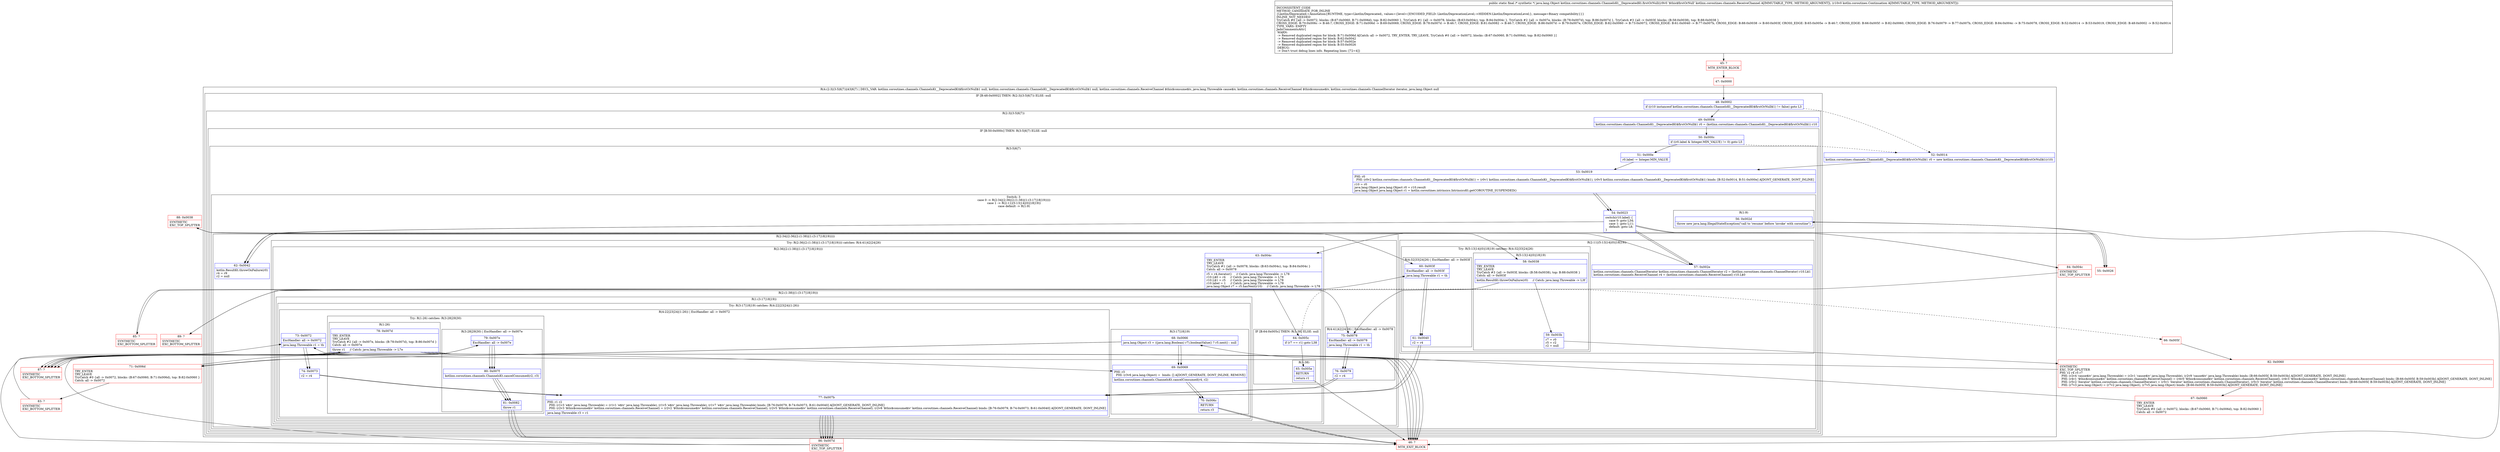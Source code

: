 digraph "CFG forkotlinx.coroutines.channels.ChannelsKt__DeprecatedKt.firstOrNull(Lkotlinx\/coroutines\/channels\/ReceiveChannel;Lkotlin\/coroutines\/Continuation;)Ljava\/lang\/Object;" {
subgraph cluster_Region_1795557947 {
label = "R(4:(2:3|(3:5|6|7))|43|6|7) | DECL_VAR: kotlinx.coroutines.channels.ChannelsKt__DeprecatedKt$firstOrNull$1 null, kotlinx.coroutines.channels.ChannelsKt__DeprecatedKt$firstOrNull$1 null, kotlinx.coroutines.channels.ReceiveChannel $this$consume$iv, java.lang.Throwable cause$iv, kotlinx.coroutines.channels.ReceiveChannel $this$consume$iv, kotlinx.coroutines.channels.ChannelIterator iterator, java.lang.Object null\l";
node [shape=record,color=blue];
subgraph cluster_IfRegion_558927683 {
label = "IF [B:48:0x0002] THEN: R(2:3|(3:5|6|7)) ELSE: null";
node [shape=record,color=blue];
Node_48 [shape=record,label="{48\:\ 0x0002|if ((r10 instanceof kotlinx.coroutines.channels.ChannelsKt__DeprecatedKt$firstOrNull$1) != false) goto L3\l}"];
subgraph cluster_Region_1468310641 {
label = "R(2:3|(3:5|6|7))";
node [shape=record,color=blue];
Node_49 [shape=record,label="{49\:\ 0x0004|kotlinx.coroutines.channels.ChannelsKt__DeprecatedKt$firstOrNull$1 r0 = (kotlinx.coroutines.channels.ChannelsKt__DeprecatedKt$firstOrNull$1) r10\l}"];
subgraph cluster_IfRegion_297005685 {
label = "IF [B:50:0x000c] THEN: R(3:5|6|7) ELSE: null";
node [shape=record,color=blue];
Node_50 [shape=record,label="{50\:\ 0x000c|if ((r0.label & Integer.MIN_VALUE) != 0) goto L5\l}"];
subgraph cluster_Region_495604952 {
label = "R(3:5|6|7)";
node [shape=record,color=blue];
Node_51 [shape=record,label="{51\:\ 0x000e|r0.label \-= Integer.MIN_VALUE\l}"];
Node_53 [shape=record,label="{53\:\ 0x0019|PHI: r0 \l  PHI: (r0v2 kotlinx.coroutines.channels.ChannelsKt__DeprecatedKt$firstOrNull$1) = (r0v1 kotlinx.coroutines.channels.ChannelsKt__DeprecatedKt$firstOrNull$1), (r0v5 kotlinx.coroutines.channels.ChannelsKt__DeprecatedKt$firstOrNull$1) binds: [B:52:0x0014, B:51:0x000e] A[DONT_GENERATE, DONT_INLINE]\l|r10 = r0\ljava.lang.Object java.lang.Object r0 = r10.result\ljava.lang.Object java.lang.Object r1 = kotlin.coroutines.intrinsics.IntrinsicsKt.getCOROUTINE_SUSPENDED()\l}"];
subgraph cluster_SwitchRegion_1787860494 {
label = "Switch: 3
 case 0 -> R(2:34|(2:36|(2:(1:38)|(1:(3:17|18|19)))))
 case 1 -> R(2:11|(5:13|14|(0)|18|19))
 case default -> R(1:9)";
node [shape=record,color=blue];
Node_54 [shape=record,label="{54\:\ 0x0023|switch(r10.label) \{\l    case 0: goto L34;\l    case 1: goto L11;\l    default: goto L8;\l\}\l}"];
subgraph cluster_Region_1650783363 {
label = "R(2:34|(2:36|(2:(1:38)|(1:(3:17|18|19)))))";
node [shape=record,color=blue];
Node_62 [shape=record,label="{62\:\ 0x0042|kotlin.ResultKt.throwOnFailure(r0)\lr4 = r9\lr2 = null\l}"];
subgraph cluster_TryCatchRegion_902604537 {
label = "Try: R(2:36|(2:(1:38)|(1:(3:17|18|19)))) catches: R(4:41|42|24|26)";
node [shape=record,color=blue];
subgraph cluster_Region_832315061 {
label = "R(2:36|(2:(1:38)|(1:(3:17|18|19))))";
node [shape=record,color=blue];
Node_63 [shape=record,label="{63\:\ 0x004c|TRY_ENTER\lTRY_LEAVE\lTryCatch #1 \{all \-\> 0x0078, blocks: (B:63:0x004c), top: B:84:0x004c \}\lCatch: all \-\> 0x0078\l|r5 = r4.iterator()     \/\/ Catch: java.lang.Throwable \-\> L78\lr10.L$0 = r4     \/\/ Catch: java.lang.Throwable \-\> L78\lr10.L$1 = r5     \/\/ Catch: java.lang.Throwable \-\> L78\lr10.label = 1     \/\/ Catch: java.lang.Throwable \-\> L78\ljava.lang.Object r7 = r5.hasNext(r10)     \/\/ Catch: java.lang.Throwable \-\> L78\l}"];
subgraph cluster_Region_135578195 {
label = "R(2:(1:38)|(1:(3:17|18|19)))";
node [shape=record,color=blue];
subgraph cluster_IfRegion_1006939431 {
label = "IF [B:64:0x005c] THEN: R(1:38) ELSE: null";
node [shape=record,color=blue];
Node_64 [shape=record,label="{64\:\ 0x005c|if (r7 == r1) goto L38\l}"];
subgraph cluster_Region_1634524298 {
label = "R(1:38)";
node [shape=record,color=blue];
Node_65 [shape=record,label="{65\:\ 0x005e|RETURN\l|return r1\l}"];
}
}
subgraph cluster_Region_765165189 {
label = "R(1:(3:17|18|19))";
node [shape=record,color=blue];
subgraph cluster_TryCatchRegion_590680345 {
label = "Try: R(3:17|18|19) catches: R(4:22|23|24|(1:26))";
node [shape=record,color=blue];
subgraph cluster_Region_54926372 {
label = "R(3:17|18|19)";
node [shape=record,color=blue];
Node_68 [shape=record,label="{68\:\ 0x0066|java.lang.Object r3 = ((java.lang.Boolean) r7).booleanValue() ? r5.next() : null\l}"];
Node_69 [shape=record,label="{69\:\ 0x0069|PHI: r3 \l  PHI: (r3v6 java.lang.Object) =  binds: [] A[DONT_GENERATE, DONT_INLINE, REMOVE]\l|kotlinx.coroutines.channels.ChannelsKt.cancelConsumed(r4, r2)\l}"];
Node_70 [shape=record,label="{70\:\ 0x006c|RETURN\l|return r3\l}"];
}
subgraph cluster_Region_1985568222 {
label = "R(4:22|23|24|(1:26)) | ExcHandler: all \-\> 0x0072\l";
node [shape=record,color=blue];
Node_73 [shape=record,label="{73\:\ 0x0072|ExcHandler: all \-\> 0x0072\l|java.lang.Throwable r1 = th\l}"];
Node_74 [shape=record,label="{74\:\ 0x0073|r2 = r4\l}"];
Node_77 [shape=record,label="{77\:\ 0x007b|PHI: r1 r2 \l  PHI: (r1v3 'e$iv' java.lang.Throwable) = (r1v1 'e$iv' java.lang.Throwable), (r1v5 'e$iv' java.lang.Throwable), (r1v7 'e$iv' java.lang.Throwable) binds: [B:76:0x0079, B:74:0x0073, B:61:0x0040] A[DONT_GENERATE, DONT_INLINE]\l  PHI: (r2v3 '$this$consume$iv' kotlinx.coroutines.channels.ReceiveChannel) = (r2v2 '$this$consume$iv' kotlinx.coroutines.channels.ReceiveChannel), (r2v5 '$this$consume$iv' kotlinx.coroutines.channels.ReceiveChannel), (r2v8 '$this$consume$iv' kotlinx.coroutines.channels.ReceiveChannel) binds: [B:76:0x0079, B:74:0x0073, B:61:0x0040] A[DONT_GENERATE, DONT_INLINE]\l|java.lang.Throwable r3 = r1\l}"];
subgraph cluster_TryCatchRegion_1931378920 {
label = "Try: R(1:26) catches: R(3:28|29|30)";
node [shape=record,color=blue];
subgraph cluster_Region_1572258434 {
label = "R(1:26)";
node [shape=record,color=blue];
Node_78 [shape=record,label="{78\:\ 0x007d|TRY_ENTER\lTRY_LEAVE\lTryCatch #2 \{all \-\> 0x007e, blocks: (B:78:0x007d), top: B:86:0x007d \}\lCatch: all \-\> 0x007e\l|throw r1     \/\/ Catch: java.lang.Throwable \-\> L7e\l}"];
}
subgraph cluster_Region_1747104340 {
label = "R(3:28|29|30) | ExcHandler: all \-\> 0x007e\l";
node [shape=record,color=blue];
Node_79 [shape=record,label="{79\:\ 0x007e|ExcHandler: all \-\> 0x007e\l}"];
Node_80 [shape=record,label="{80\:\ 0x007f|kotlinx.coroutines.channels.ChannelsKt.cancelConsumed(r2, r3)\l}"];
Node_81 [shape=record,label="{81\:\ 0x0082|throw r1\l}"];
}
}
}
}
}
}
}
subgraph cluster_Region_619314376 {
label = "R(4:41|42|24|26) | ExcHandler: all \-\> 0x0078\l";
node [shape=record,color=blue];
Node_75 [shape=record,label="{75\:\ 0x0078|ExcHandler: all \-\> 0x0078\l|java.lang.Throwable r1 = th\l}"];
Node_76 [shape=record,label="{76\:\ 0x0079|r2 = r4\l}"];
Node_77 [shape=record,label="{77\:\ 0x007b|PHI: r1 r2 \l  PHI: (r1v3 'e$iv' java.lang.Throwable) = (r1v1 'e$iv' java.lang.Throwable), (r1v5 'e$iv' java.lang.Throwable), (r1v7 'e$iv' java.lang.Throwable) binds: [B:76:0x0079, B:74:0x0073, B:61:0x0040] A[DONT_GENERATE, DONT_INLINE]\l  PHI: (r2v3 '$this$consume$iv' kotlinx.coroutines.channels.ReceiveChannel) = (r2v2 '$this$consume$iv' kotlinx.coroutines.channels.ReceiveChannel), (r2v5 '$this$consume$iv' kotlinx.coroutines.channels.ReceiveChannel), (r2v8 '$this$consume$iv' kotlinx.coroutines.channels.ReceiveChannel) binds: [B:76:0x0079, B:74:0x0073, B:61:0x0040] A[DONT_GENERATE, DONT_INLINE]\l|java.lang.Throwable r3 = r1\l}"];
Node_78 [shape=record,label="{78\:\ 0x007d|TRY_ENTER\lTRY_LEAVE\lTryCatch #2 \{all \-\> 0x007e, blocks: (B:78:0x007d), top: B:86:0x007d \}\lCatch: all \-\> 0x007e\l|throw r1     \/\/ Catch: java.lang.Throwable \-\> L7e\l}"];
}
}
}
subgraph cluster_Region_1128895451 {
label = "R(2:11|(5:13|14|(0)|18|19))";
node [shape=record,color=blue];
Node_57 [shape=record,label="{57\:\ 0x002e|kotlinx.coroutines.channels.ChannelIterator kotlinx.coroutines.channels.ChannelIterator r2 = (kotlinx.coroutines.channels.ChannelIterator) r10.L$1\lkotlinx.coroutines.channels.ReceiveChannel r4 = (kotlinx.coroutines.channels.ReceiveChannel) r10.L$0\l}"];
subgraph cluster_TryCatchRegion_732950759 {
label = "Try: R(5:13|14|(0)|18|19) catches: R(4:32|33|24|26)";
node [shape=record,color=blue];
subgraph cluster_Region_870066124 {
label = "R(5:13|14|(0)|18|19)";
node [shape=record,color=blue];
Node_58 [shape=record,label="{58\:\ 0x0038|TRY_ENTER\lTRY_LEAVE\lTryCatch #3 \{all \-\> 0x003f, blocks: (B:58:0x0038), top: B:88:0x0038 \}\lCatch: all \-\> 0x003f\l|kotlin.ResultKt.throwOnFailure(r0)     \/\/ Catch: java.lang.Throwable \-\> L3f\l}"];
Node_59 [shape=record,label="{59\:\ 0x003b|r7 = r0\lr5 = r2\lr2 = null\l}"];
subgraph cluster_IfRegion_1062016575 {
label = "IF [B:68:0x0066] THEN: R(0) ELSE: null";
node [shape=record,color=blue];
Node_68 [shape=record,label="{68\:\ 0x0066|java.lang.Object r3 = ((java.lang.Boolean) r7).booleanValue() ? r5.next() : null\l}"];
subgraph cluster_Region_546935122 {
label = "R(0)";
node [shape=record,color=blue];
}
}
Node_69 [shape=record,label="{69\:\ 0x0069|PHI: r3 \l  PHI: (r3v6 java.lang.Object) =  binds: [] A[DONT_GENERATE, DONT_INLINE, REMOVE]\l|kotlinx.coroutines.channels.ChannelsKt.cancelConsumed(r4, r2)\l}"];
Node_70 [shape=record,label="{70\:\ 0x006c|RETURN\l|return r3\l}"];
}
subgraph cluster_Region_1873652647 {
label = "R(4:32|33|24|26) | ExcHandler: all \-\> 0x003f\l";
node [shape=record,color=blue];
Node_60 [shape=record,label="{60\:\ 0x003f|ExcHandler: all \-\> 0x003f\l|java.lang.Throwable r1 = th\l}"];
Node_61 [shape=record,label="{61\:\ 0x0040|r2 = r4\l}"];
Node_77 [shape=record,label="{77\:\ 0x007b|PHI: r1 r2 \l  PHI: (r1v3 'e$iv' java.lang.Throwable) = (r1v1 'e$iv' java.lang.Throwable), (r1v5 'e$iv' java.lang.Throwable), (r1v7 'e$iv' java.lang.Throwable) binds: [B:76:0x0079, B:74:0x0073, B:61:0x0040] A[DONT_GENERATE, DONT_INLINE]\l  PHI: (r2v3 '$this$consume$iv' kotlinx.coroutines.channels.ReceiveChannel) = (r2v2 '$this$consume$iv' kotlinx.coroutines.channels.ReceiveChannel), (r2v5 '$this$consume$iv' kotlinx.coroutines.channels.ReceiveChannel), (r2v8 '$this$consume$iv' kotlinx.coroutines.channels.ReceiveChannel) binds: [B:76:0x0079, B:74:0x0073, B:61:0x0040] A[DONT_GENERATE, DONT_INLINE]\l|java.lang.Throwable r3 = r1\l}"];
Node_78 [shape=record,label="{78\:\ 0x007d|TRY_ENTER\lTRY_LEAVE\lTryCatch #2 \{all \-\> 0x007e, blocks: (B:78:0x007d), top: B:86:0x007d \}\lCatch: all \-\> 0x007e\l|throw r1     \/\/ Catch: java.lang.Throwable \-\> L7e\l}"];
}
}
}
subgraph cluster_Region_663182441 {
label = "R(1:9)";
node [shape=record,color=blue];
Node_56 [shape=record,label="{56\:\ 0x002d|throw new java.lang.IllegalStateException(\"call to 'resume' before 'invoke' with coroutine\")\l}"];
}
}
}
}
}
}
Node_52 [shape=record,label="{52\:\ 0x0014|kotlinx.coroutines.channels.ChannelsKt__DeprecatedKt$firstOrNull$1 r0 = new kotlinx.coroutines.channels.ChannelsKt__DeprecatedKt$firstOrNull$1(r10)\l}"];
Node_53 [shape=record,label="{53\:\ 0x0019|PHI: r0 \l  PHI: (r0v2 kotlinx.coroutines.channels.ChannelsKt__DeprecatedKt$firstOrNull$1) = (r0v1 kotlinx.coroutines.channels.ChannelsKt__DeprecatedKt$firstOrNull$1), (r0v5 kotlinx.coroutines.channels.ChannelsKt__DeprecatedKt$firstOrNull$1) binds: [B:52:0x0014, B:51:0x000e] A[DONT_GENERATE, DONT_INLINE]\l|r10 = r0\ljava.lang.Object java.lang.Object r0 = r10.result\ljava.lang.Object java.lang.Object r1 = kotlin.coroutines.intrinsics.IntrinsicsKt.getCOROUTINE_SUSPENDED()\l}"];
subgraph cluster_SwitchRegion_212476926 {
label = "Switch: 0";
node [shape=record,color=blue];
Node_54 [shape=record,label="{54\:\ 0x0023|switch(r10.label) \{\l    case 0: goto L34;\l    case 1: goto L11;\l    default: goto L8;\l\}\l}"];
}
}
subgraph cluster_Region_1873652647 {
label = "R(4:32|33|24|26) | ExcHandler: all \-\> 0x003f\l";
node [shape=record,color=blue];
Node_60 [shape=record,label="{60\:\ 0x003f|ExcHandler: all \-\> 0x003f\l|java.lang.Throwable r1 = th\l}"];
Node_61 [shape=record,label="{61\:\ 0x0040|r2 = r4\l}"];
Node_77 [shape=record,label="{77\:\ 0x007b|PHI: r1 r2 \l  PHI: (r1v3 'e$iv' java.lang.Throwable) = (r1v1 'e$iv' java.lang.Throwable), (r1v5 'e$iv' java.lang.Throwable), (r1v7 'e$iv' java.lang.Throwable) binds: [B:76:0x0079, B:74:0x0073, B:61:0x0040] A[DONT_GENERATE, DONT_INLINE]\l  PHI: (r2v3 '$this$consume$iv' kotlinx.coroutines.channels.ReceiveChannel) = (r2v2 '$this$consume$iv' kotlinx.coroutines.channels.ReceiveChannel), (r2v5 '$this$consume$iv' kotlinx.coroutines.channels.ReceiveChannel), (r2v8 '$this$consume$iv' kotlinx.coroutines.channels.ReceiveChannel) binds: [B:76:0x0079, B:74:0x0073, B:61:0x0040] A[DONT_GENERATE, DONT_INLINE]\l|java.lang.Throwable r3 = r1\l}"];
Node_78 [shape=record,label="{78\:\ 0x007d|TRY_ENTER\lTRY_LEAVE\lTryCatch #2 \{all \-\> 0x007e, blocks: (B:78:0x007d), top: B:86:0x007d \}\lCatch: all \-\> 0x007e\l|throw r1     \/\/ Catch: java.lang.Throwable \-\> L7e\l}"];
}
subgraph cluster_Region_619314376 {
label = "R(4:41|42|24|26) | ExcHandler: all \-\> 0x0078\l";
node [shape=record,color=blue];
Node_75 [shape=record,label="{75\:\ 0x0078|ExcHandler: all \-\> 0x0078\l|java.lang.Throwable r1 = th\l}"];
Node_76 [shape=record,label="{76\:\ 0x0079|r2 = r4\l}"];
Node_77 [shape=record,label="{77\:\ 0x007b|PHI: r1 r2 \l  PHI: (r1v3 'e$iv' java.lang.Throwable) = (r1v1 'e$iv' java.lang.Throwable), (r1v5 'e$iv' java.lang.Throwable), (r1v7 'e$iv' java.lang.Throwable) binds: [B:76:0x0079, B:74:0x0073, B:61:0x0040] A[DONT_GENERATE, DONT_INLINE]\l  PHI: (r2v3 '$this$consume$iv' kotlinx.coroutines.channels.ReceiveChannel) = (r2v2 '$this$consume$iv' kotlinx.coroutines.channels.ReceiveChannel), (r2v5 '$this$consume$iv' kotlinx.coroutines.channels.ReceiveChannel), (r2v8 '$this$consume$iv' kotlinx.coroutines.channels.ReceiveChannel) binds: [B:76:0x0079, B:74:0x0073, B:61:0x0040] A[DONT_GENERATE, DONT_INLINE]\l|java.lang.Throwable r3 = r1\l}"];
Node_78 [shape=record,label="{78\:\ 0x007d|TRY_ENTER\lTRY_LEAVE\lTryCatch #2 \{all \-\> 0x007e, blocks: (B:78:0x007d), top: B:86:0x007d \}\lCatch: all \-\> 0x007e\l|throw r1     \/\/ Catch: java.lang.Throwable \-\> L7e\l}"];
}
subgraph cluster_Region_1985568222 {
label = "R(4:22|23|24|(1:26)) | ExcHandler: all \-\> 0x0072\l";
node [shape=record,color=blue];
Node_73 [shape=record,label="{73\:\ 0x0072|ExcHandler: all \-\> 0x0072\l|java.lang.Throwable r1 = th\l}"];
Node_74 [shape=record,label="{74\:\ 0x0073|r2 = r4\l}"];
Node_77 [shape=record,label="{77\:\ 0x007b|PHI: r1 r2 \l  PHI: (r1v3 'e$iv' java.lang.Throwable) = (r1v1 'e$iv' java.lang.Throwable), (r1v5 'e$iv' java.lang.Throwable), (r1v7 'e$iv' java.lang.Throwable) binds: [B:76:0x0079, B:74:0x0073, B:61:0x0040] A[DONT_GENERATE, DONT_INLINE]\l  PHI: (r2v3 '$this$consume$iv' kotlinx.coroutines.channels.ReceiveChannel) = (r2v2 '$this$consume$iv' kotlinx.coroutines.channels.ReceiveChannel), (r2v5 '$this$consume$iv' kotlinx.coroutines.channels.ReceiveChannel), (r2v8 '$this$consume$iv' kotlinx.coroutines.channels.ReceiveChannel) binds: [B:76:0x0079, B:74:0x0073, B:61:0x0040] A[DONT_GENERATE, DONT_INLINE]\l|java.lang.Throwable r3 = r1\l}"];
subgraph cluster_TryCatchRegion_1931378920 {
label = "Try: R(1:26) catches: R(3:28|29|30)";
node [shape=record,color=blue];
subgraph cluster_Region_1572258434 {
label = "R(1:26)";
node [shape=record,color=blue];
Node_78 [shape=record,label="{78\:\ 0x007d|TRY_ENTER\lTRY_LEAVE\lTryCatch #2 \{all \-\> 0x007e, blocks: (B:78:0x007d), top: B:86:0x007d \}\lCatch: all \-\> 0x007e\l|throw r1     \/\/ Catch: java.lang.Throwable \-\> L7e\l}"];
}
subgraph cluster_Region_1747104340 {
label = "R(3:28|29|30) | ExcHandler: all \-\> 0x007e\l";
node [shape=record,color=blue];
Node_79 [shape=record,label="{79\:\ 0x007e|ExcHandler: all \-\> 0x007e\l}"];
Node_80 [shape=record,label="{80\:\ 0x007f|kotlinx.coroutines.channels.ChannelsKt.cancelConsumed(r2, r3)\l}"];
Node_81 [shape=record,label="{81\:\ 0x0082|throw r1\l}"];
}
}
}
subgraph cluster_Region_1747104340 {
label = "R(3:28|29|30) | ExcHandler: all \-\> 0x007e\l";
node [shape=record,color=blue];
Node_79 [shape=record,label="{79\:\ 0x007e|ExcHandler: all \-\> 0x007e\l}"];
Node_80 [shape=record,label="{80\:\ 0x007f|kotlinx.coroutines.channels.ChannelsKt.cancelConsumed(r2, r3)\l}"];
Node_81 [shape=record,label="{81\:\ 0x0082|throw r1\l}"];
}
Node_45 [shape=record,color=red,label="{45\:\ ?|MTH_ENTER_BLOCK\l}"];
Node_47 [shape=record,color=red,label="{47\:\ 0x0000}"];
Node_55 [shape=record,color=red,label="{55\:\ 0x0026}"];
Node_46 [shape=record,color=red,label="{46\:\ ?|MTH_EXIT_BLOCK\l}"];
Node_88 [shape=record,color=red,label="{88\:\ 0x0038|SYNTHETIC\lEXC_TOP_SPLITTER\l}"];
Node_82 [shape=record,color=red,label="{82\:\ 0x0060|SYNTHETIC\lEXC_TOP_SPLITTER\lPHI: r2 r4 r5 r7 \l  PHI: (r2v4 'cause$iv' java.lang.Throwable) = (r2v1 'cause$iv' java.lang.Throwable), (r2v9 'cause$iv' java.lang.Throwable) binds: [B:66:0x005f, B:59:0x003b] A[DONT_GENERATE, DONT_INLINE]\l  PHI: (r4v1 '$this$consume$iv' kotlinx.coroutines.channels.ReceiveChannel) = (r4v0 '$this$consume$iv' kotlinx.coroutines.channels.ReceiveChannel), (r4v3 '$this$consume$iv' kotlinx.coroutines.channels.ReceiveChannel) binds: [B:66:0x005f, B:59:0x003b] A[DONT_GENERATE, DONT_INLINE]\l  PHI: (r5v2 'iterator' kotlinx.coroutines.channels.ChannelIterator) = (r5v1 'iterator' kotlinx.coroutines.channels.ChannelIterator), (r5v3 'iterator' kotlinx.coroutines.channels.ChannelIterator) binds: [B:66:0x005f, B:59:0x003b] A[DONT_GENERATE, DONT_INLINE]\l  PHI: (r7v3 java.lang.Object) = (r7v2 java.lang.Object), (r7v5 java.lang.Object) binds: [B:66:0x005f, B:59:0x003b] A[DONT_GENERATE, DONT_INLINE]\l}"];
Node_67 [shape=record,color=red,label="{67\:\ 0x0060|TRY_ENTER\lTRY_LEAVE\lTryCatch #0 \{all \-\> 0x0072, blocks: (B:67:0x0060, B:71:0x006d), top: B:82:0x0060 \}\lCatch: all \-\> 0x0072\l}"];
Node_71 [shape=record,color=red,label="{71\:\ 0x006d|TRY_ENTER\lTRY_LEAVE\lTryCatch #0 \{all \-\> 0x0072, blocks: (B:67:0x0060, B:71:0x006d), top: B:82:0x0060 \}\lCatch: all \-\> 0x0072\l}"];
Node_83 [shape=record,color=red,label="{83\:\ ?|SYNTHETIC\lEXC_BOTTOM_SPLITTER\l}"];
Node_86 [shape=record,color=red,label="{86\:\ 0x007d|SYNTHETIC\lEXC_TOP_SPLITTER\l}"];
Node_87 [shape=record,color=red,label="{87\:\ ?|SYNTHETIC\lEXC_BOTTOM_SPLITTER\l}"];
Node_89 [shape=record,color=red,label="{89\:\ ?|SYNTHETIC\lEXC_BOTTOM_SPLITTER\l}"];
Node_84 [shape=record,color=red,label="{84\:\ 0x004c|SYNTHETIC\lEXC_TOP_SPLITTER\l}"];
Node_66 [shape=record,color=red,label="{66\:\ 0x005f}"];
Node_85 [shape=record,color=red,label="{85\:\ ?|SYNTHETIC\lEXC_BOTTOM_SPLITTER\l}"];
MethodNode[shape=record,label="{public static final \/* synthetic *\/ java.lang.Object kotlinx.coroutines.channels.ChannelsKt__DeprecatedKt.firstOrNull((r9v0 '$this$firstOrNull' kotlinx.coroutines.channels.ReceiveChannel A[IMMUTABLE_TYPE, METHOD_ARGUMENT]), (r10v0 kotlin.coroutines.Continuation A[IMMUTABLE_TYPE, METHOD_ARGUMENT]))  | INCONSISTENT_CODE\lMETHOD_CANDIDATE_FOR_INLINE\l\{Lkotlin\/Deprecated;=Annotation\{RUNTIME, type=Lkotlin\/Deprecated;, values=\{level=\{ENCODED_FIELD: Lkotlin\/DeprecationLevel;\-\>HIDDEN:Lkotlin\/DeprecationLevel;\}, message=Binary compatibility\}\}\}\lINLINE_NOT_NEEDED\lTryCatch #0 \{all \-\> 0x0072, blocks: (B:67:0x0060, B:71:0x006d), top: B:82:0x0060 \}, TryCatch #1 \{all \-\> 0x0078, blocks: (B:63:0x004c), top: B:84:0x004c \}, TryCatch #2 \{all \-\> 0x007e, blocks: (B:78:0x007d), top: B:86:0x007d \}, TryCatch #3 \{all \-\> 0x003f, blocks: (B:58:0x0038), top: B:88:0x0038 \}\lCROSS_EDGE: B:70:0x006c \-\> B:46:?, CROSS_EDGE: B:71:0x006d \-\> B:69:0x0069, CROSS_EDGE: B:78:0x007d \-\> B:46:?, CROSS_EDGE: B:81:0x0082 \-\> B:46:?, CROSS_EDGE: B:86:0x007d \-\> B:79:0x007e, CROSS_EDGE: B:82:0x0060 \-\> B:73:0x0072, CROSS_EDGE: B:61:0x0040 \-\> B:77:0x007b, CROSS_EDGE: B:88:0x0038 \-\> B:60:0x003f, CROSS_EDGE: B:65:0x005e \-\> B:46:?, CROSS_EDGE: B:66:0x005f \-\> B:82:0x0060, CROSS_EDGE: B:76:0x0079 \-\> B:77:0x007b, CROSS_EDGE: B:84:0x004c \-\> B:75:0x0078, CROSS_EDGE: B:52:0x0014 \-\> B:53:0x0019, CROSS_EDGE: B:48:0x0002 \-\> B:52:0x0014\lTYPE_VARS: EMPTY\lJadxCommentsAttr\{\l WARN: \l \-\> Removed duplicated region for block: B:71:0x006d A[Catch: all \-\> 0x0072, TRY_ENTER, TRY_LEAVE, TryCatch #0 \{all \-\> 0x0072, blocks: (B:67:0x0060, B:71:0x006d), top: B:82:0x0060 \}]\l \-\> Removed duplicated region for block: B:62:0x0042 \l \-\> Removed duplicated region for block: B:57:0x002e \l \-\> Removed duplicated region for block: B:55:0x0026 \l DEBUG: \l \-\> Don't trust debug lines info. Repeating lines: [72=4]\}\l}"];
MethodNode -> Node_45;Node_48 -> Node_49;
Node_48 -> Node_52[style=dashed];
Node_49 -> Node_50;
Node_50 -> Node_51;
Node_50 -> Node_52[style=dashed];
Node_51 -> Node_53;
Node_53 -> Node_54;
Node_54 -> Node_55;
Node_54 -> Node_57;
Node_54 -> Node_62;
Node_62 -> Node_84;
Node_63 -> Node_64;
Node_63 -> Node_85;
Node_64 -> Node_65;
Node_64 -> Node_66[style=dashed];
Node_65 -> Node_46;
Node_68 -> Node_69;
Node_68 -> Node_71;
Node_69 -> Node_70;
Node_70 -> Node_46;
Node_73 -> Node_74;
Node_74 -> Node_77;
Node_77 -> Node_86;
Node_78 -> Node_46;
Node_78 -> Node_87;
Node_79 -> Node_80;
Node_80 -> Node_81;
Node_81 -> Node_46;
Node_75 -> Node_76;
Node_76 -> Node_77;
Node_77 -> Node_86;
Node_78 -> Node_46;
Node_78 -> Node_87;
Node_57 -> Node_88;
Node_58 -> Node_59;
Node_58 -> Node_89;
Node_59 -> Node_82;
Node_68 -> Node_69;
Node_68 -> Node_71;
Node_69 -> Node_70;
Node_70 -> Node_46;
Node_60 -> Node_61;
Node_61 -> Node_77;
Node_77 -> Node_86;
Node_78 -> Node_46;
Node_78 -> Node_87;
Node_56 -> Node_46;
Node_52 -> Node_53;
Node_53 -> Node_54;
Node_54 -> Node_55;
Node_54 -> Node_57;
Node_54 -> Node_62;
Node_60 -> Node_61;
Node_61 -> Node_77;
Node_77 -> Node_86;
Node_78 -> Node_46;
Node_78 -> Node_87;
Node_75 -> Node_76;
Node_76 -> Node_77;
Node_77 -> Node_86;
Node_78 -> Node_46;
Node_78 -> Node_87;
Node_73 -> Node_74;
Node_74 -> Node_77;
Node_77 -> Node_86;
Node_78 -> Node_46;
Node_78 -> Node_87;
Node_79 -> Node_80;
Node_80 -> Node_81;
Node_81 -> Node_46;
Node_79 -> Node_80;
Node_80 -> Node_81;
Node_81 -> Node_46;
Node_45 -> Node_47;
Node_47 -> Node_48;
Node_55 -> Node_56;
Node_88 -> Node_58;
Node_88 -> Node_60;
Node_82 -> Node_67;
Node_82 -> Node_73;
Node_67 -> Node_68;
Node_71 -> Node_69;
Node_71 -> Node_83;
Node_83 -> Node_73;
Node_86 -> Node_78;
Node_86 -> Node_79;
Node_87 -> Node_79;
Node_89 -> Node_60;
Node_84 -> Node_63;
Node_84 -> Node_75;
Node_66 -> Node_82;
Node_85 -> Node_75;
}

